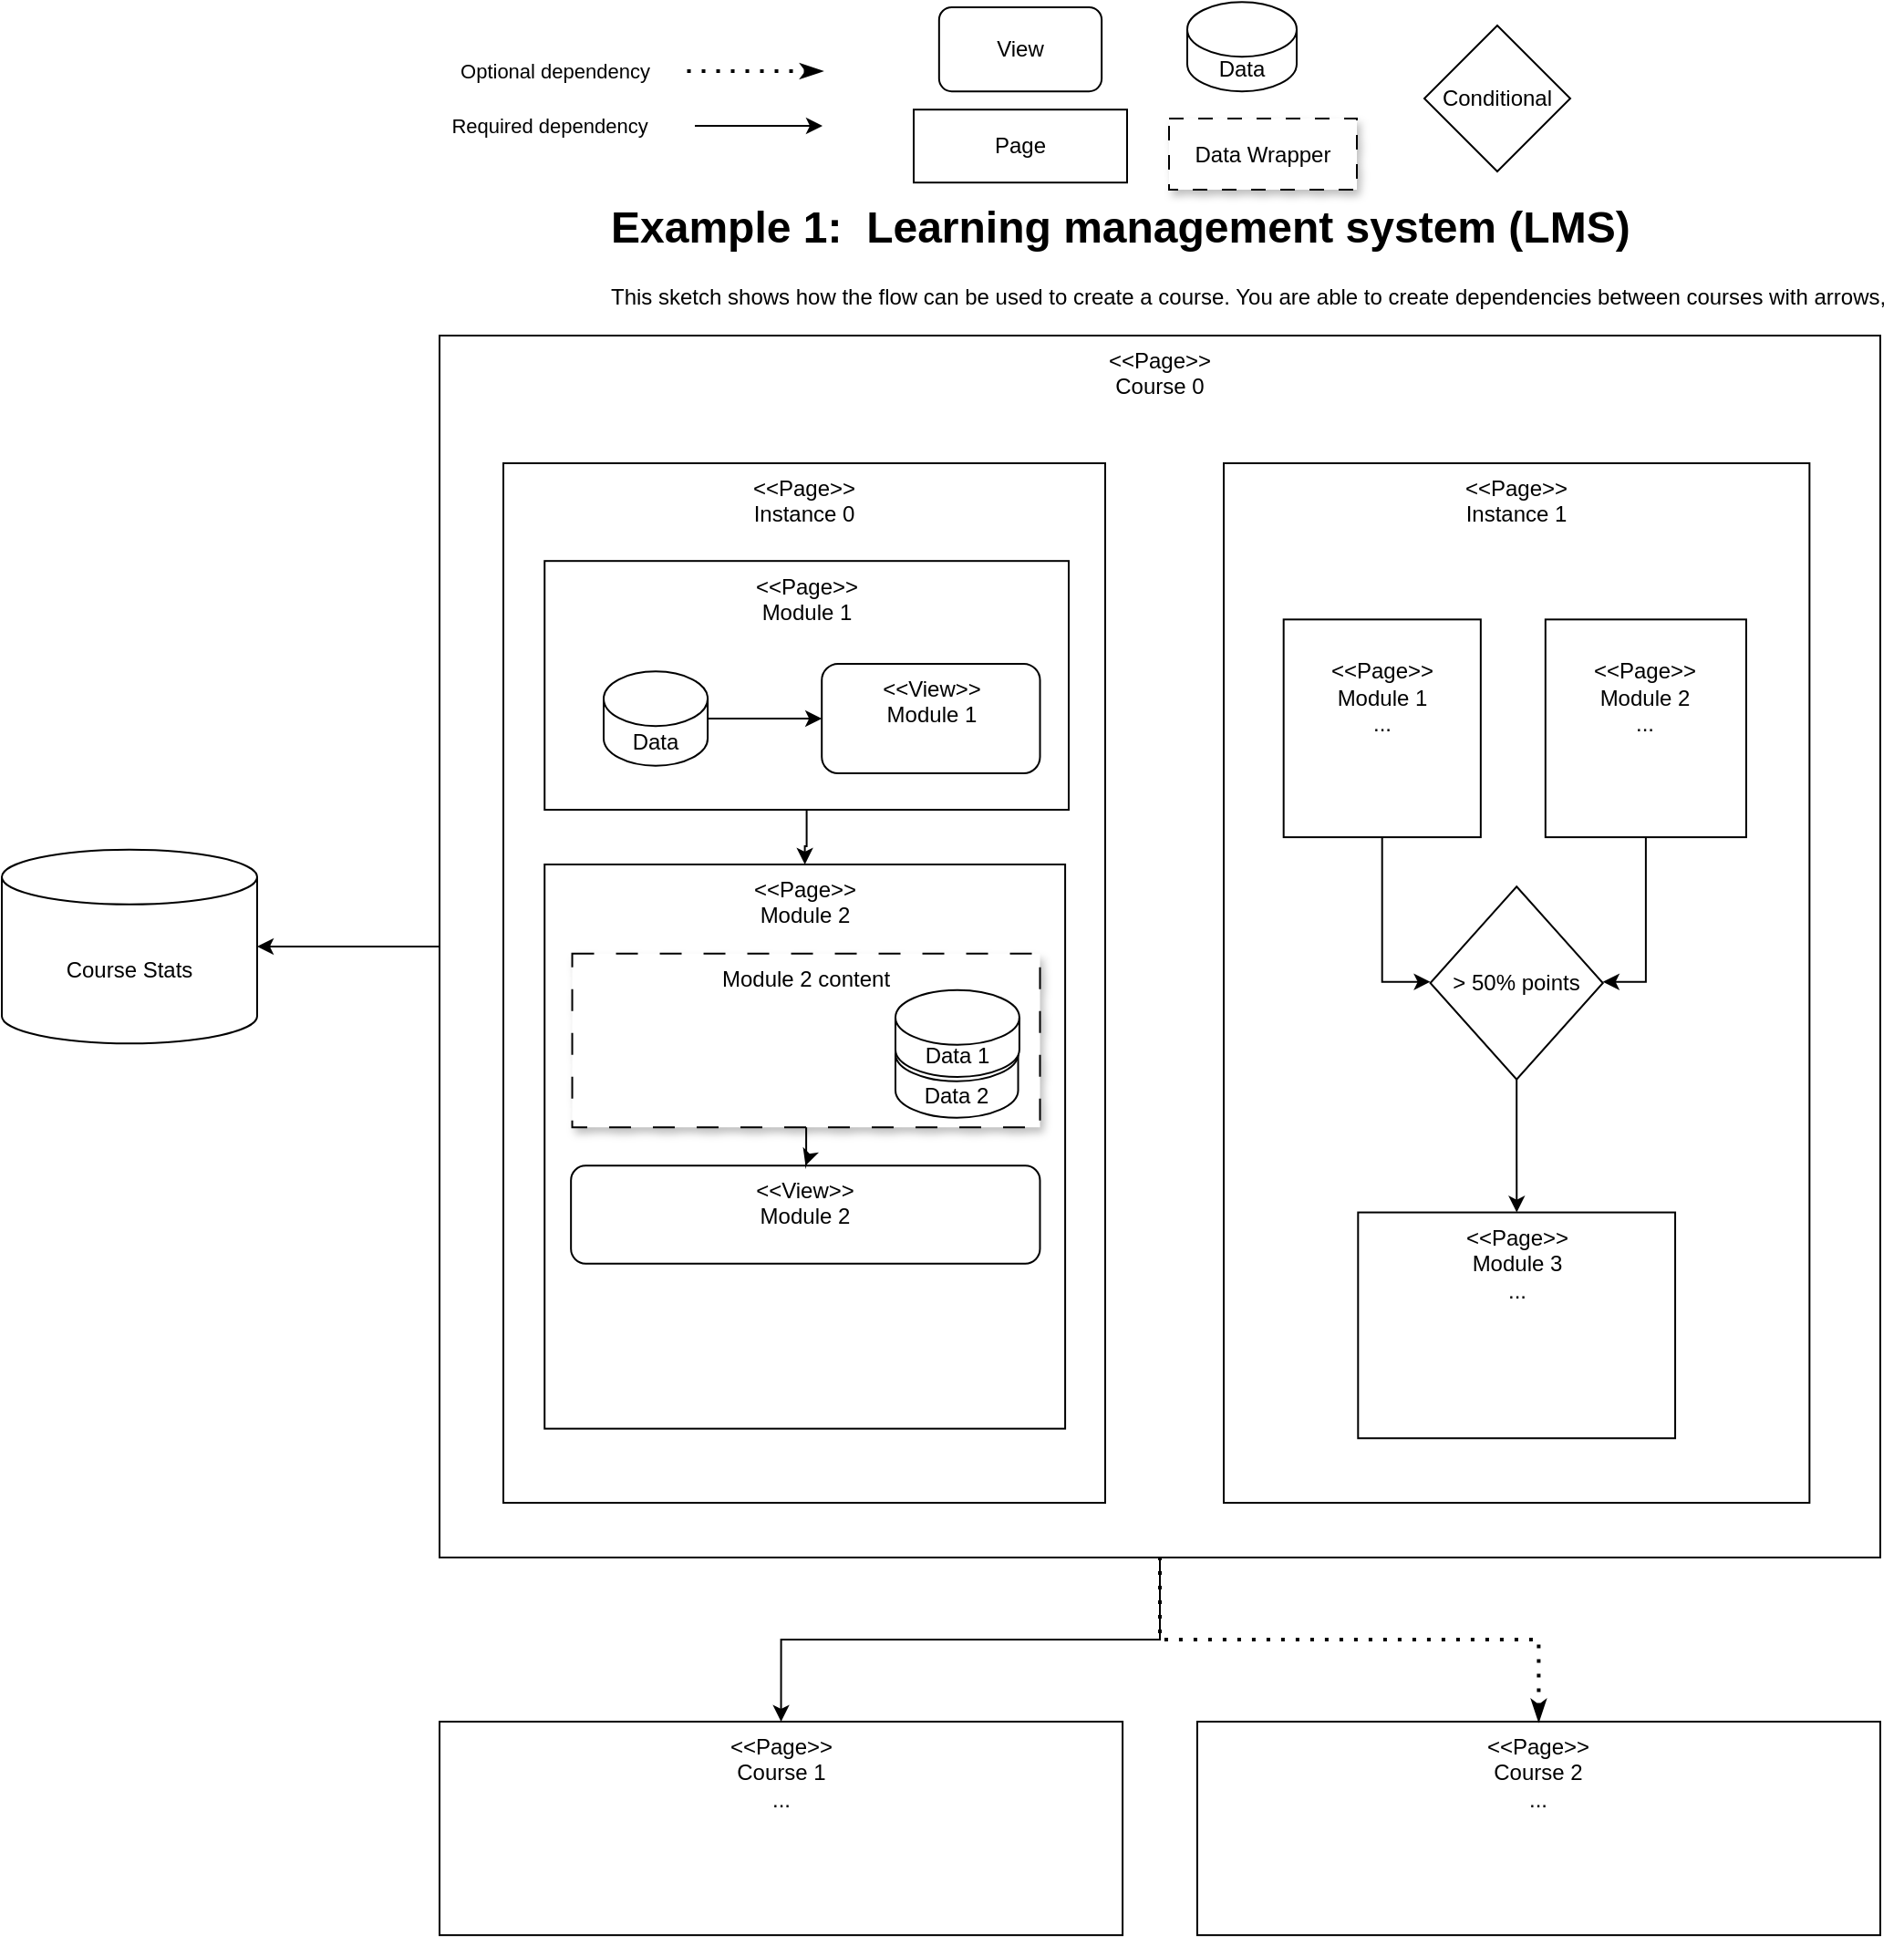 <mxfile version="26.2.14">
  <diagram name="Page-1" id="eNPtsUAIUc8ON8tqVejX">
    <mxGraphModel dx="2186" dy="1015" grid="1" gridSize="10" guides="1" tooltips="1" connect="1" arrows="1" fold="1" page="1" pageScale="1" pageWidth="850" pageHeight="1100" background="none" math="0" shadow="0">
      <root>
        <mxCell id="0" />
        <mxCell id="1" parent="0" />
        <mxCell id="IlpyLP8oz_AvC5KWS2CE-35" value="&lt;h1 style=&quot;margin-top: 0px;&quot;&gt;Example 1:&amp;nbsp; Learning management system (LMS) &lt;br&gt;&lt;/h1&gt;&lt;p&gt;This sketch shows how the flow can be used to create a course. You are able to create dependencies between courses with arrows, &lt;br&gt;&lt;/p&gt;" style="text;html=1;whiteSpace=wrap;overflow=hidden;rounded=0;" parent="1" vertex="1">
          <mxGeometry x="102" y="110" width="710" height="100" as="geometry" />
        </mxCell>
        <mxCell id="IlpyLP8oz_AvC5KWS2CE-53" value="Page" style="rounded=0;whiteSpace=wrap;html=1;" parent="1" vertex="1">
          <mxGeometry x="270" y="66.1" width="117" height="40" as="geometry" />
        </mxCell>
        <mxCell id="IlpyLP8oz_AvC5KWS2CE-60" value="Data Wrapper" style="rounded=0;whiteSpace=wrap;html=1;verticalAlign=middle;shadow=1;dashed=1;dashPattern=8 8;" parent="1" vertex="1">
          <mxGeometry x="410" y="71" width="103" height="39" as="geometry" />
        </mxCell>
        <mxCell id="IlpyLP8oz_AvC5KWS2CE-79" value="Data" style="shape=cylinder3;whiteSpace=wrap;html=1;boundedLbl=1;backgroundOutline=1;size=15;" parent="1" vertex="1">
          <mxGeometry x="420" y="7.1" width="60" height="49" as="geometry" />
        </mxCell>
        <mxCell id="IlpyLP8oz_AvC5KWS2CE-80" value="View" style="rounded=1;whiteSpace=wrap;html=1;" parent="1" vertex="1">
          <mxGeometry x="283.921" y="10.002" width="89.15" height="46.1" as="geometry" />
        </mxCell>
        <mxCell id="SBHnLMibvocw1fzGwh0x-1" value="Course Stats" style="shape=cylinder3;whiteSpace=wrap;html=1;boundedLbl=1;backgroundOutline=1;size=15;" vertex="1" parent="1">
          <mxGeometry x="-230" y="471.89" width="140" height="106.22" as="geometry" />
        </mxCell>
        <mxCell id="SBHnLMibvocw1fzGwh0x-2" style="edgeStyle=orthogonalEdgeStyle;rounded=0;orthogonalLoop=1;jettySize=auto;html=1;entryX=1;entryY=0.5;entryDx=0;entryDy=0;entryPerimeter=0;" edge="1" parent="1" source="IlpyLP8oz_AvC5KWS2CE-21" target="SBHnLMibvocw1fzGwh0x-1">
          <mxGeometry relative="1" as="geometry" />
        </mxCell>
        <mxCell id="SBHnLMibvocw1fzGwh0x-9" value="" style="group" vertex="1" connectable="0" parent="1">
          <mxGeometry x="10" y="190" width="790.001" height="887.072" as="geometry" />
        </mxCell>
        <mxCell id="IlpyLP8oz_AvC5KWS2CE-25" style="edgeStyle=orthogonalEdgeStyle;rounded=0;orthogonalLoop=1;jettySize=auto;html=1;entryX=0.5;entryY=0;entryDx=0;entryDy=0;movable=1;resizable=1;rotatable=1;deletable=1;editable=1;locked=0;connectable=1;" parent="SBHnLMibvocw1fzGwh0x-9" source="IlpyLP8oz_AvC5KWS2CE-21" target="IlpyLP8oz_AvC5KWS2CE-24" edge="1">
          <mxGeometry relative="1" as="geometry" />
        </mxCell>
        <mxCell id="IlpyLP8oz_AvC5KWS2CE-21" value="&lt;div&gt;&amp;lt;&amp;lt;Page&amp;gt;&amp;gt;&lt;/div&gt;&lt;div&gt;Course 0&lt;/div&gt;" style="rounded=0;whiteSpace=wrap;html=1;verticalAlign=top;movable=1;resizable=1;rotatable=1;deletable=1;editable=1;locked=0;connectable=1;" parent="SBHnLMibvocw1fzGwh0x-9" vertex="1">
          <mxGeometry width="790" height="670" as="geometry" />
        </mxCell>
        <mxCell id="IlpyLP8oz_AvC5KWS2CE-24" value="&lt;div&gt;&amp;lt;&amp;lt;Page&amp;gt;&amp;gt;&lt;br&gt;Course 1&lt;/div&gt;&lt;div&gt;...&lt;/div&gt;" style="rounded=0;whiteSpace=wrap;html=1;verticalAlign=top;movable=1;resizable=1;rotatable=1;deletable=1;editable=1;locked=0;connectable=1;" parent="SBHnLMibvocw1fzGwh0x-9" vertex="1">
          <mxGeometry y="759.998" width="374.538" height="117.074" as="geometry" />
        </mxCell>
        <mxCell id="IlpyLP8oz_AvC5KWS2CE-36" value="&lt;div&gt;&amp;lt;&amp;lt;Page&amp;gt;&amp;gt;&lt;br&gt;Course 2&lt;/div&gt;&lt;div&gt;...&lt;/div&gt;" style="rounded=0;whiteSpace=wrap;html=1;verticalAlign=top;movable=1;resizable=1;rotatable=1;deletable=1;editable=1;locked=0;connectable=1;" parent="SBHnLMibvocw1fzGwh0x-9" vertex="1">
          <mxGeometry x="415.464" y="759.998" width="374.538" height="117.074" as="geometry" />
        </mxCell>
        <mxCell id="IlpyLP8oz_AvC5KWS2CE-37" value="" style="endArrow=none;dashed=1;html=1;dashPattern=1 3;strokeWidth=2;rounded=0;exitX=0.5;exitY=0;exitDx=0;exitDy=0;edgeStyle=orthogonalEdgeStyle;endFill=1;startFill=1;startArrow=classicThin;entryX=0.5;entryY=1;entryDx=0;entryDy=0;" parent="SBHnLMibvocw1fzGwh0x-9" source="IlpyLP8oz_AvC5KWS2CE-36" target="IlpyLP8oz_AvC5KWS2CE-21" edge="1">
          <mxGeometry width="50" height="50" relative="1" as="geometry">
            <mxPoint x="247.121" y="756.592" as="sourcePoint" />
            <mxPoint x="413.9" y="871.227" as="targetPoint" />
          </mxGeometry>
        </mxCell>
        <mxCell id="SBHnLMibvocw1fzGwh0x-3" value="" style="group" vertex="1" connectable="0" parent="SBHnLMibvocw1fzGwh0x-9">
          <mxGeometry x="430" y="70" width="321.18" height="570" as="geometry" />
        </mxCell>
        <mxCell id="IlpyLP8oz_AvC5KWS2CE-29" value="&lt;div&gt;&amp;lt;&amp;lt;Page&amp;gt;&amp;gt;&lt;/div&gt;&lt;div&gt;Instance 1&lt;/div&gt;" style="rounded=0;whiteSpace=wrap;html=1;verticalAlign=top;movable=1;resizable=1;rotatable=1;deletable=1;editable=1;locked=0;connectable=1;" parent="SBHnLMibvocw1fzGwh0x-3" vertex="1">
          <mxGeometry width="321.18" height="570" as="geometry" />
        </mxCell>
        <mxCell id="IlpyLP8oz_AvC5KWS2CE-41" style="edgeStyle=orthogonalEdgeStyle;rounded=0;orthogonalLoop=1;jettySize=auto;html=1;entryX=0;entryY=0.5;entryDx=0;entryDy=0;" parent="SBHnLMibvocw1fzGwh0x-3" source="IlpyLP8oz_AvC5KWS2CE-30" target="IlpyLP8oz_AvC5KWS2CE-40" edge="1">
          <mxGeometry relative="1" as="geometry">
            <Array as="points">
              <mxPoint x="87.344" y="284.353" />
              <mxPoint x="113.548" y="284.353" />
            </Array>
          </mxGeometry>
        </mxCell>
        <mxCell id="IlpyLP8oz_AvC5KWS2CE-30" value="&lt;br&gt;&amp;lt;&amp;lt;Page&amp;gt;&amp;gt;&lt;div&gt;Module 1&lt;/div&gt;&lt;div&gt;...&lt;/div&gt;" style="rounded=0;whiteSpace=wrap;html=1;verticalAlign=top;movable=1;resizable=1;rotatable=1;deletable=1;editable=1;locked=0;connectable=1;" parent="SBHnLMibvocw1fzGwh0x-3" vertex="1">
          <mxGeometry x="32.847" y="85.663" width="108.073" height="119.392" as="geometry" />
        </mxCell>
        <mxCell id="IlpyLP8oz_AvC5KWS2CE-42" style="edgeStyle=orthogonalEdgeStyle;rounded=0;orthogonalLoop=1;jettySize=auto;html=1;entryX=1;entryY=0.5;entryDx=0;entryDy=0;" parent="SBHnLMibvocw1fzGwh0x-3" source="IlpyLP8oz_AvC5KWS2CE-31" target="IlpyLP8oz_AvC5KWS2CE-40" edge="1">
          <mxGeometry relative="1" as="geometry">
            <Array as="points">
              <mxPoint x="231.463" y="284.353" />
              <mxPoint x="208.171" y="284.353" />
            </Array>
          </mxGeometry>
        </mxCell>
        <mxCell id="IlpyLP8oz_AvC5KWS2CE-31" value="&lt;br&gt;&amp;lt;&amp;lt;Page&amp;gt;&amp;gt;&lt;div&gt;Module 2&lt;/div&gt;&lt;div&gt;...&lt;/div&gt;" style="rounded=0;whiteSpace=wrap;html=1;verticalAlign=top;movable=1;resizable=1;rotatable=1;deletable=1;editable=1;locked=0;connectable=1;strokeColor=default;align=center;fontFamily=Helvetica;fontSize=12;fontColor=default;fillColor=default;" parent="SBHnLMibvocw1fzGwh0x-3" vertex="1">
          <mxGeometry x="176.404" y="85.663" width="110.072" height="119.392" as="geometry" />
        </mxCell>
        <mxCell id="IlpyLP8oz_AvC5KWS2CE-40" value="&amp;gt; 50% points" style="rhombus;whiteSpace=wrap;html=1;" parent="SBHnLMibvocw1fzGwh0x-3" vertex="1">
          <mxGeometry x="113.28" y="232.12" width="94.62" height="105.77" as="geometry" />
        </mxCell>
        <mxCell id="IlpyLP8oz_AvC5KWS2CE-43" value="&lt;div&gt;&amp;lt;&amp;lt;Page&amp;gt;&amp;gt;&lt;br&gt;Module 3&lt;/div&gt;&lt;div&gt;...&lt;/div&gt;&lt;div&gt;&lt;br&gt;&lt;/div&gt;" style="rounded=0;whiteSpace=wrap;html=1;verticalAlign=top;" parent="SBHnLMibvocw1fzGwh0x-3" vertex="1">
          <mxGeometry x="73.654" y="410.787" width="173.873" height="123.832" as="geometry" />
        </mxCell>
        <mxCell id="IlpyLP8oz_AvC5KWS2CE-44" style="edgeStyle=orthogonalEdgeStyle;rounded=0;orthogonalLoop=1;jettySize=auto;html=1;" parent="SBHnLMibvocw1fzGwh0x-3" source="IlpyLP8oz_AvC5KWS2CE-40" target="IlpyLP8oz_AvC5KWS2CE-43" edge="1">
          <mxGeometry relative="1" as="geometry" />
        </mxCell>
        <mxCell id="SBHnLMibvocw1fzGwh0x-4" value="" style="group" vertex="1" connectable="0" parent="SBHnLMibvocw1fzGwh0x-9">
          <mxGeometry x="35" y="70" width="348.82" height="662.88" as="geometry" />
        </mxCell>
        <mxCell id="IlpyLP8oz_AvC5KWS2CE-22" value="&lt;div&gt;&amp;lt;&amp;lt;Page&amp;gt;&amp;gt;&lt;/div&gt;&lt;div&gt;Instance 0&lt;/div&gt;" style="rounded=0;whiteSpace=wrap;html=1;verticalAlign=top;movable=1;resizable=1;rotatable=1;deletable=1;editable=1;locked=0;connectable=1;" parent="SBHnLMibvocw1fzGwh0x-4" vertex="1">
          <mxGeometry width="330" height="570" as="geometry" />
        </mxCell>
        <mxCell id="IlpyLP8oz_AvC5KWS2CE-32" style="edgeStyle=orthogonalEdgeStyle;rounded=0;orthogonalLoop=1;jettySize=auto;html=1;entryX=0.5;entryY=0;entryDx=0;entryDy=0;movable=1;resizable=1;rotatable=1;deletable=1;editable=1;locked=0;connectable=1;" parent="SBHnLMibvocw1fzGwh0x-4" source="IlpyLP8oz_AvC5KWS2CE-27" target="IlpyLP8oz_AvC5KWS2CE-28" edge="1">
          <mxGeometry relative="1" as="geometry" />
        </mxCell>
        <mxCell id="IlpyLP8oz_AvC5KWS2CE-27" value="&amp;lt;&amp;lt;Page&amp;gt;&amp;gt;&lt;br&gt;Module 1" style="rounded=0;whiteSpace=wrap;html=1;verticalAlign=top;movable=1;resizable=1;rotatable=1;deletable=1;editable=1;locked=0;connectable=1;" parent="SBHnLMibvocw1fzGwh0x-4" vertex="1">
          <mxGeometry x="22.62" y="53.59" width="287.38" height="136.41" as="geometry" />
        </mxCell>
        <mxCell id="IlpyLP8oz_AvC5KWS2CE-62" value="&amp;lt;&amp;lt;View&amp;gt;&amp;gt;&lt;br&gt;Module 1" style="rounded=1;whiteSpace=wrap;html=1;glass=0;verticalAlign=top;" parent="SBHnLMibvocw1fzGwh0x-4" vertex="1">
          <mxGeometry x="174.6" y="110" width="119.66" height="60" as="geometry" />
        </mxCell>
        <mxCell id="IlpyLP8oz_AvC5KWS2CE-65" value="Data" style="shape=cylinder3;whiteSpace=wrap;html=1;boundedLbl=1;backgroundOutline=1;size=15;" parent="SBHnLMibvocw1fzGwh0x-4" vertex="1">
          <mxGeometry x="55" y="114.13" width="57.05" height="51.75" as="geometry" />
        </mxCell>
        <mxCell id="IlpyLP8oz_AvC5KWS2CE-81" style="edgeStyle=orthogonalEdgeStyle;rounded=0;orthogonalLoop=1;jettySize=auto;html=1;entryX=0;entryY=0.5;entryDx=0;entryDy=0;" parent="SBHnLMibvocw1fzGwh0x-4" source="IlpyLP8oz_AvC5KWS2CE-65" target="IlpyLP8oz_AvC5KWS2CE-62" edge="1">
          <mxGeometry relative="1" as="geometry">
            <Array as="points" />
            <mxPoint x="175" y="125" as="targetPoint" />
          </mxGeometry>
        </mxCell>
        <mxCell id="SBHnLMibvocw1fzGwh0x-8" value="" style="group" vertex="1" connectable="0" parent="SBHnLMibvocw1fzGwh0x-4">
          <mxGeometry x="22.616" y="220.0" width="285.43" height="309.342" as="geometry" />
        </mxCell>
        <mxCell id="IlpyLP8oz_AvC5KWS2CE-28" value="&amp;lt;&amp;lt;Page&amp;gt;&amp;gt;&lt;br&gt;Module 2" style="rounded=0;whiteSpace=wrap;html=1;verticalAlign=top;movable=1;resizable=1;rotatable=1;deletable=1;editable=1;locked=0;connectable=1;" parent="SBHnLMibvocw1fzGwh0x-8" vertex="1">
          <mxGeometry width="285.43" height="309.342" as="geometry" />
        </mxCell>
        <mxCell id="IlpyLP8oz_AvC5KWS2CE-57" value="&amp;lt;&amp;lt;View&amp;gt;&amp;gt;&lt;br&gt;Module 2" style="rounded=1;whiteSpace=wrap;html=1;verticalAlign=top;" parent="SBHnLMibvocw1fzGwh0x-8" vertex="1">
          <mxGeometry x="14.464" y="165.14" width="257.16" height="53.71" as="geometry" />
        </mxCell>
        <mxCell id="SBHnLMibvocw1fzGwh0x-5" value="" style="group" vertex="1" connectable="0" parent="SBHnLMibvocw1fzGwh0x-8">
          <mxGeometry x="15.147" y="48.848" width="256.486" height="95.265" as="geometry" />
        </mxCell>
        <mxCell id="IlpyLP8oz_AvC5KWS2CE-49" value="Module 2 content" style="rounded=0;whiteSpace=wrap;html=1;verticalAlign=top;shadow=1;dashed=1;dashPattern=12 12;" parent="SBHnLMibvocw1fzGwh0x-5" vertex="1">
          <mxGeometry width="256.486" height="95.265" as="geometry" />
        </mxCell>
        <mxCell id="SBHnLMibvocw1fzGwh0x-7" value="" style="group" vertex="1" connectable="0" parent="SBHnLMibvocw1fzGwh0x-5">
          <mxGeometry x="177.23" y="20" width="67.96" height="70" as="geometry" />
        </mxCell>
        <mxCell id="IlpyLP8oz_AvC5KWS2CE-82" value="Data 2" style="shape=cylinder3;whiteSpace=wrap;html=1;boundedLbl=1;backgroundOutline=1;size=15;" parent="SBHnLMibvocw1fzGwh0x-7" vertex="1">
          <mxGeometry y="20" width="67.27" height="50" as="geometry" />
        </mxCell>
        <mxCell id="IlpyLP8oz_AvC5KWS2CE-83" value="Data 1" style="shape=cylinder3;whiteSpace=wrap;html=1;boundedLbl=1;backgroundOutline=1;size=15;" parent="SBHnLMibvocw1fzGwh0x-7" vertex="1">
          <mxGeometry width="67.96" height="47.65" as="geometry" />
        </mxCell>
        <mxCell id="IlpyLP8oz_AvC5KWS2CE-85" style="edgeStyle=orthogonalEdgeStyle;rounded=0;orthogonalLoop=1;jettySize=auto;html=1;" parent="SBHnLMibvocw1fzGwh0x-8" source="IlpyLP8oz_AvC5KWS2CE-49" target="IlpyLP8oz_AvC5KWS2CE-57" edge="1">
          <mxGeometry relative="1" as="geometry" />
        </mxCell>
        <mxCell id="SBHnLMibvocw1fzGwh0x-10" value="Conditional" style="rhombus;whiteSpace=wrap;html=1;" vertex="1" parent="1">
          <mxGeometry x="550" y="20" width="80" height="80" as="geometry" />
        </mxCell>
        <mxCell id="SBHnLMibvocw1fzGwh0x-11" value="" style="group" vertex="1" connectable="0" parent="1">
          <mxGeometry x="140" y="45" width="80" height="30" as="geometry" />
        </mxCell>
        <mxCell id="IlpyLP8oz_AvC5KWS2CE-38" value="Optional dependency" style="endArrow=none;dashed=1;html=1;dashPattern=1 3;strokeWidth=2;rounded=0;exitX=0.5;exitY=0;exitDx=0;exitDy=0;edgeStyle=orthogonalEdgeStyle;endFill=1;startFill=1;startArrow=classicThin;" parent="SBHnLMibvocw1fzGwh0x-11" edge="1">
          <mxGeometry x="1" y="67" width="50" height="50" relative="1" as="geometry">
            <mxPoint x="80" as="sourcePoint" />
            <mxPoint as="targetPoint" />
            <mxPoint x="-67" y="-67" as="offset" />
          </mxGeometry>
        </mxCell>
        <mxCell id="IlpyLP8oz_AvC5KWS2CE-39" value="Required dependency" style="edgeStyle=orthogonalEdgeStyle;rounded=0;orthogonalLoop=1;jettySize=auto;html=1;movable=1;resizable=1;rotatable=1;deletable=1;editable=1;locked=0;connectable=1;" parent="SBHnLMibvocw1fzGwh0x-11" edge="1">
          <mxGeometry x="-1" y="-80" relative="1" as="geometry">
            <mxPoint x="10" y="30" as="sourcePoint" />
            <mxPoint x="80" y="30" as="targetPoint" />
            <Array as="points">
              <mxPoint x="50" y="30" />
              <mxPoint x="50" y="30" />
            </Array>
            <mxPoint x="-80" y="-80" as="offset" />
          </mxGeometry>
        </mxCell>
      </root>
    </mxGraphModel>
  </diagram>
</mxfile>
